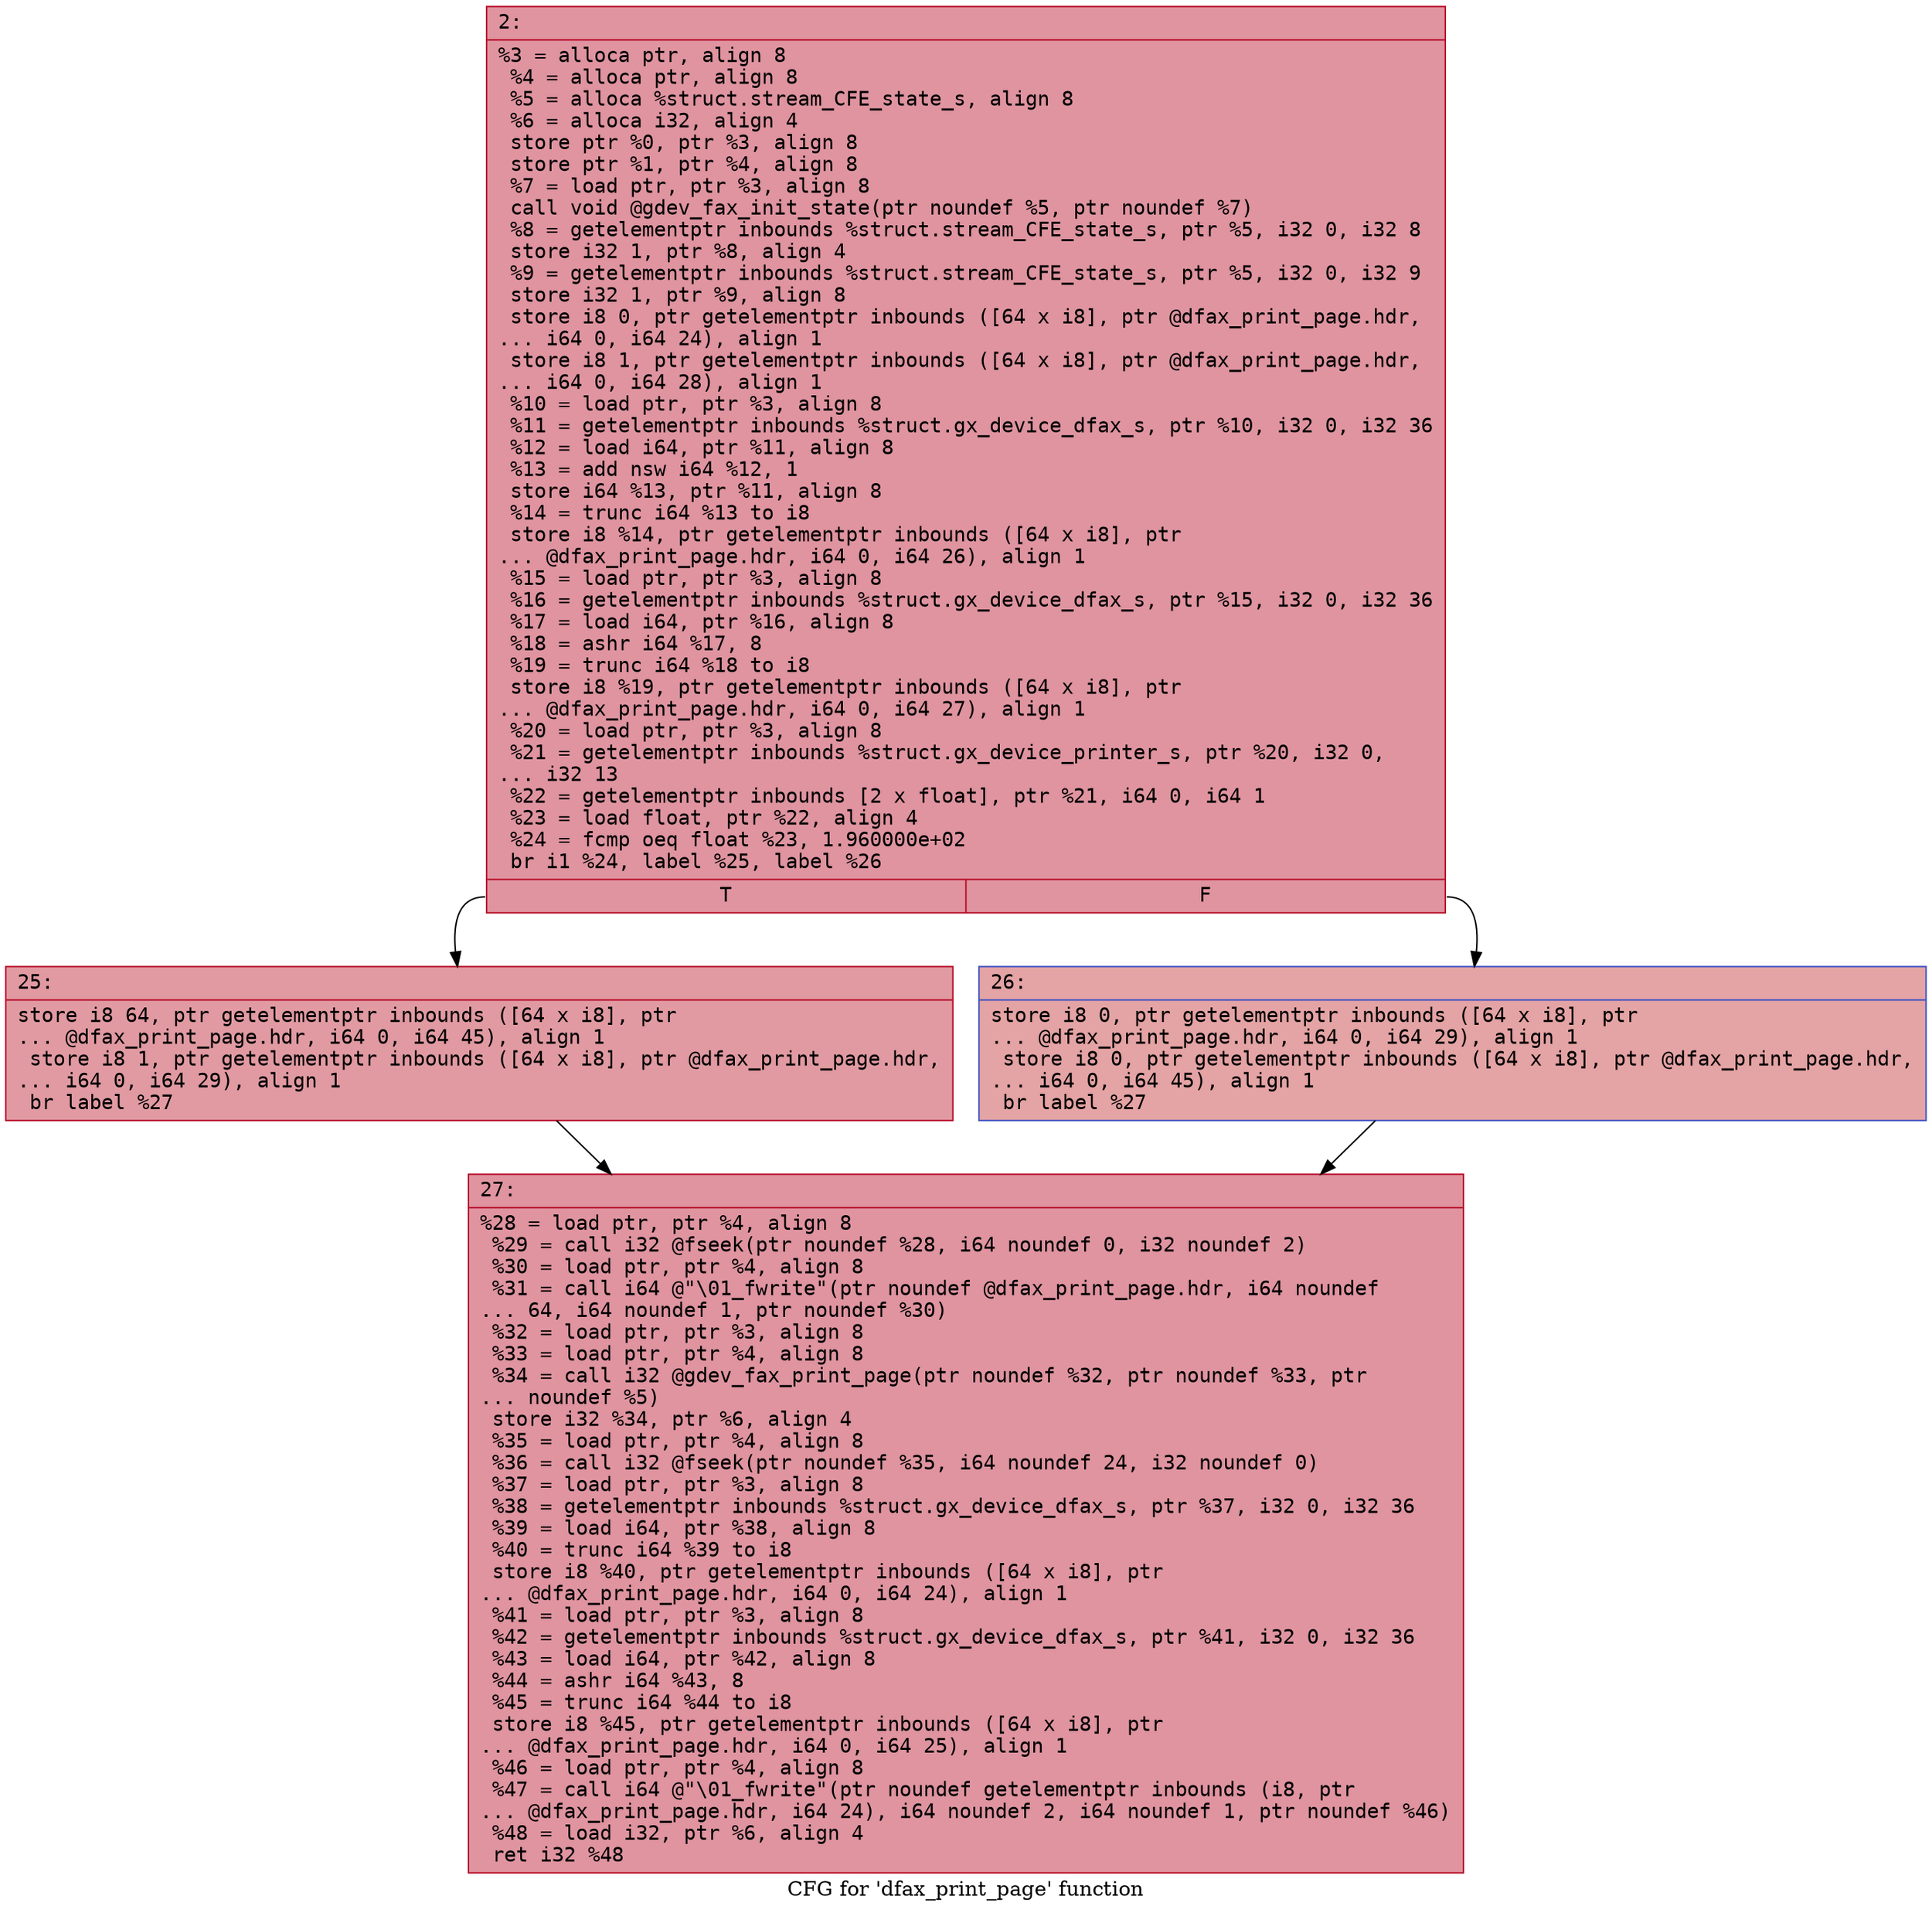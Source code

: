 digraph "CFG for 'dfax_print_page' function" {
	label="CFG for 'dfax_print_page' function";

	Node0x60000124e080 [shape=record,color="#b70d28ff", style=filled, fillcolor="#b70d2870" fontname="Courier",label="{2:\l|  %3 = alloca ptr, align 8\l  %4 = alloca ptr, align 8\l  %5 = alloca %struct.stream_CFE_state_s, align 8\l  %6 = alloca i32, align 4\l  store ptr %0, ptr %3, align 8\l  store ptr %1, ptr %4, align 8\l  %7 = load ptr, ptr %3, align 8\l  call void @gdev_fax_init_state(ptr noundef %5, ptr noundef %7)\l  %8 = getelementptr inbounds %struct.stream_CFE_state_s, ptr %5, i32 0, i32 8\l  store i32 1, ptr %8, align 4\l  %9 = getelementptr inbounds %struct.stream_CFE_state_s, ptr %5, i32 0, i32 9\l  store i32 1, ptr %9, align 8\l  store i8 0, ptr getelementptr inbounds ([64 x i8], ptr @dfax_print_page.hdr,\l... i64 0, i64 24), align 1\l  store i8 1, ptr getelementptr inbounds ([64 x i8], ptr @dfax_print_page.hdr,\l... i64 0, i64 28), align 1\l  %10 = load ptr, ptr %3, align 8\l  %11 = getelementptr inbounds %struct.gx_device_dfax_s, ptr %10, i32 0, i32 36\l  %12 = load i64, ptr %11, align 8\l  %13 = add nsw i64 %12, 1\l  store i64 %13, ptr %11, align 8\l  %14 = trunc i64 %13 to i8\l  store i8 %14, ptr getelementptr inbounds ([64 x i8], ptr\l... @dfax_print_page.hdr, i64 0, i64 26), align 1\l  %15 = load ptr, ptr %3, align 8\l  %16 = getelementptr inbounds %struct.gx_device_dfax_s, ptr %15, i32 0, i32 36\l  %17 = load i64, ptr %16, align 8\l  %18 = ashr i64 %17, 8\l  %19 = trunc i64 %18 to i8\l  store i8 %19, ptr getelementptr inbounds ([64 x i8], ptr\l... @dfax_print_page.hdr, i64 0, i64 27), align 1\l  %20 = load ptr, ptr %3, align 8\l  %21 = getelementptr inbounds %struct.gx_device_printer_s, ptr %20, i32 0,\l... i32 13\l  %22 = getelementptr inbounds [2 x float], ptr %21, i64 0, i64 1\l  %23 = load float, ptr %22, align 4\l  %24 = fcmp oeq float %23, 1.960000e+02\l  br i1 %24, label %25, label %26\l|{<s0>T|<s1>F}}"];
	Node0x60000124e080:s0 -> Node0x60000124e0d0[tooltip="2 -> 25\nProbability 62.50%" ];
	Node0x60000124e080:s1 -> Node0x60000124e120[tooltip="2 -> 26\nProbability 37.50%" ];
	Node0x60000124e0d0 [shape=record,color="#b70d28ff", style=filled, fillcolor="#bb1b2c70" fontname="Courier",label="{25:\l|  store i8 64, ptr getelementptr inbounds ([64 x i8], ptr\l... @dfax_print_page.hdr, i64 0, i64 45), align 1\l  store i8 1, ptr getelementptr inbounds ([64 x i8], ptr @dfax_print_page.hdr,\l... i64 0, i64 29), align 1\l  br label %27\l}"];
	Node0x60000124e0d0 -> Node0x60000124e170[tooltip="25 -> 27\nProbability 100.00%" ];
	Node0x60000124e120 [shape=record,color="#3d50c3ff", style=filled, fillcolor="#c32e3170" fontname="Courier",label="{26:\l|  store i8 0, ptr getelementptr inbounds ([64 x i8], ptr\l... @dfax_print_page.hdr, i64 0, i64 29), align 1\l  store i8 0, ptr getelementptr inbounds ([64 x i8], ptr @dfax_print_page.hdr,\l... i64 0, i64 45), align 1\l  br label %27\l}"];
	Node0x60000124e120 -> Node0x60000124e170[tooltip="26 -> 27\nProbability 100.00%" ];
	Node0x60000124e170 [shape=record,color="#b70d28ff", style=filled, fillcolor="#b70d2870" fontname="Courier",label="{27:\l|  %28 = load ptr, ptr %4, align 8\l  %29 = call i32 @fseek(ptr noundef %28, i64 noundef 0, i32 noundef 2)\l  %30 = load ptr, ptr %4, align 8\l  %31 = call i64 @\"\\01_fwrite\"(ptr noundef @dfax_print_page.hdr, i64 noundef\l... 64, i64 noundef 1, ptr noundef %30)\l  %32 = load ptr, ptr %3, align 8\l  %33 = load ptr, ptr %4, align 8\l  %34 = call i32 @gdev_fax_print_page(ptr noundef %32, ptr noundef %33, ptr\l... noundef %5)\l  store i32 %34, ptr %6, align 4\l  %35 = load ptr, ptr %4, align 8\l  %36 = call i32 @fseek(ptr noundef %35, i64 noundef 24, i32 noundef 0)\l  %37 = load ptr, ptr %3, align 8\l  %38 = getelementptr inbounds %struct.gx_device_dfax_s, ptr %37, i32 0, i32 36\l  %39 = load i64, ptr %38, align 8\l  %40 = trunc i64 %39 to i8\l  store i8 %40, ptr getelementptr inbounds ([64 x i8], ptr\l... @dfax_print_page.hdr, i64 0, i64 24), align 1\l  %41 = load ptr, ptr %3, align 8\l  %42 = getelementptr inbounds %struct.gx_device_dfax_s, ptr %41, i32 0, i32 36\l  %43 = load i64, ptr %42, align 8\l  %44 = ashr i64 %43, 8\l  %45 = trunc i64 %44 to i8\l  store i8 %45, ptr getelementptr inbounds ([64 x i8], ptr\l... @dfax_print_page.hdr, i64 0, i64 25), align 1\l  %46 = load ptr, ptr %4, align 8\l  %47 = call i64 @\"\\01_fwrite\"(ptr noundef getelementptr inbounds (i8, ptr\l... @dfax_print_page.hdr, i64 24), i64 noundef 2, i64 noundef 1, ptr noundef %46)\l  %48 = load i32, ptr %6, align 4\l  ret i32 %48\l}"];
}
